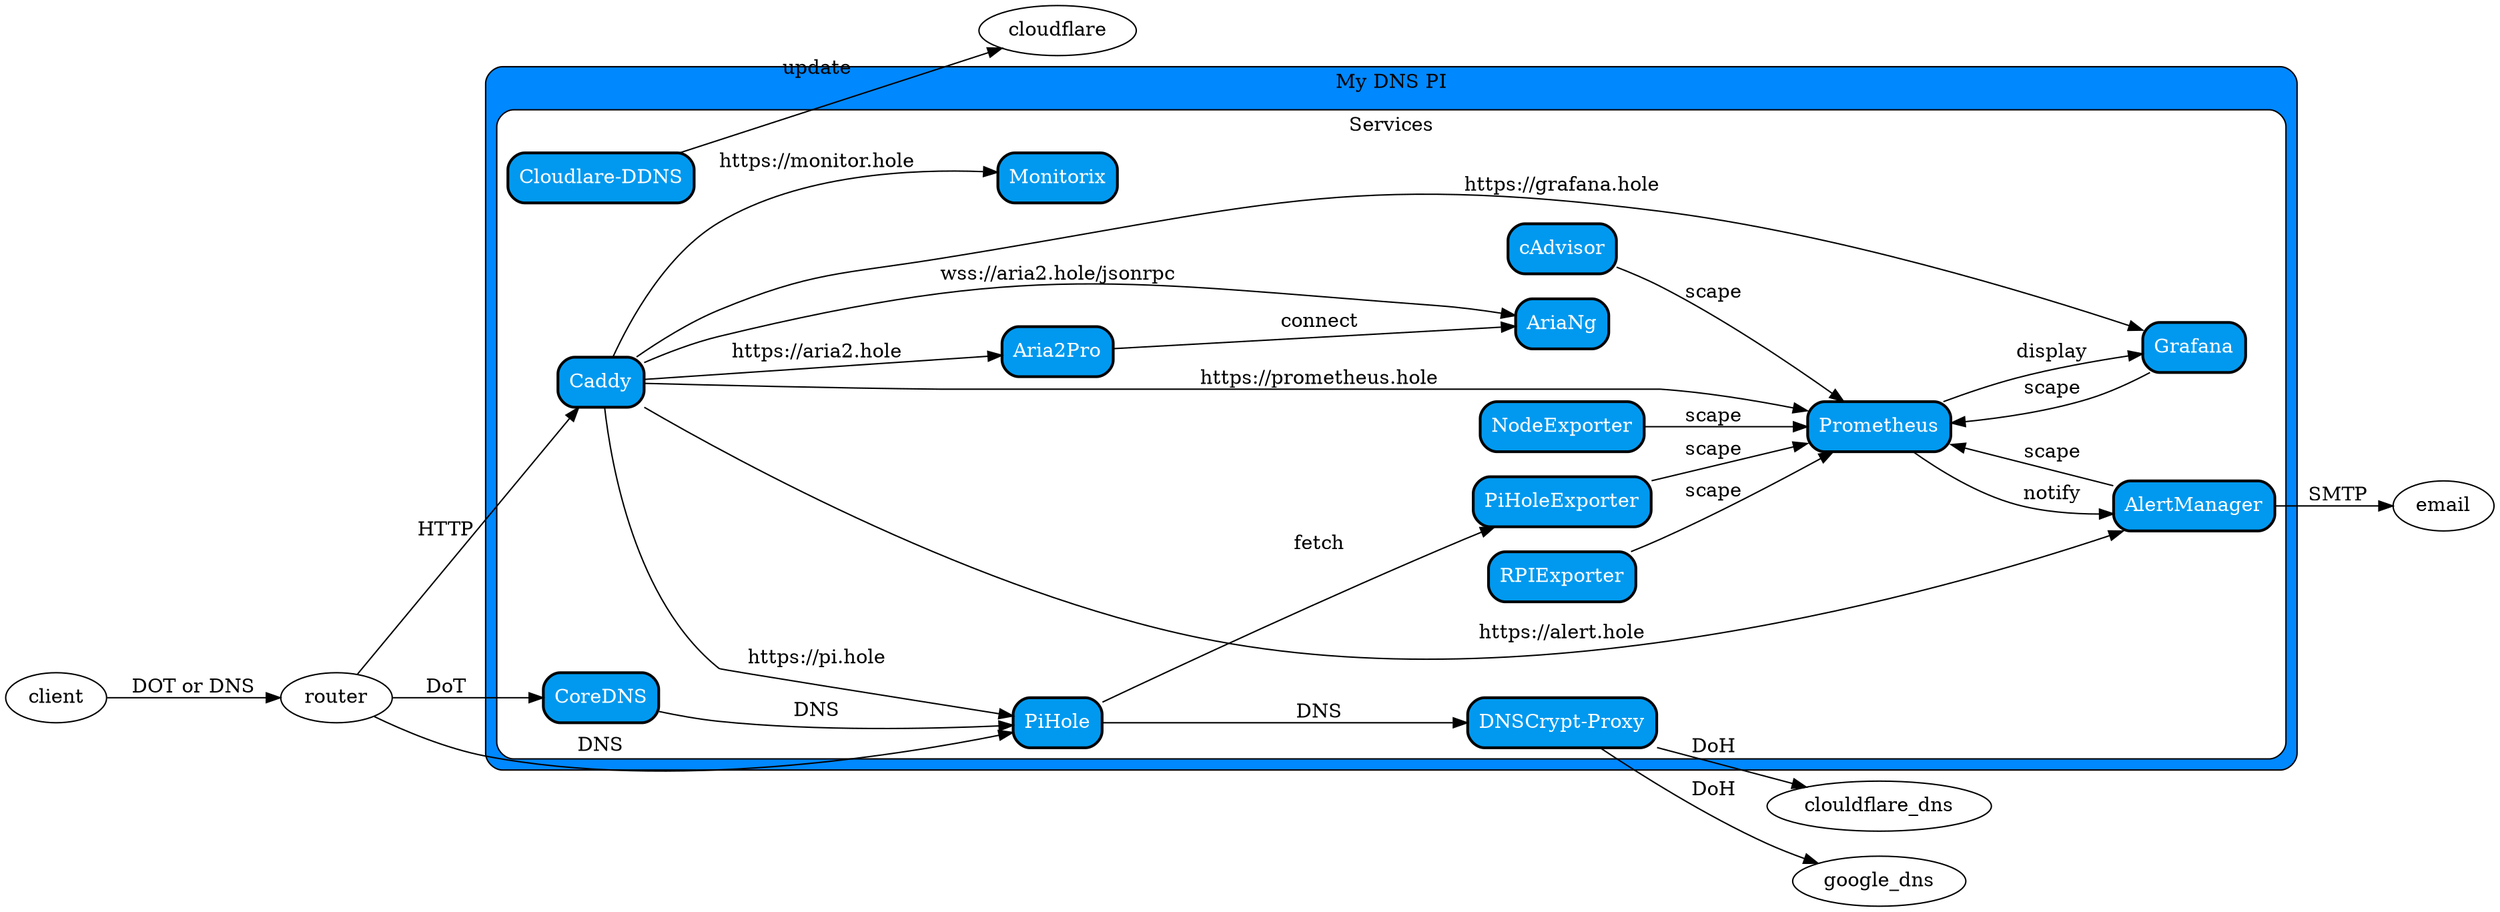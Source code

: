 digraph G {
    rankdir=LR

    subgraph cluster_0 {
        style="rounded,filled"
        fillcolor="#0088FF"

        node [style="rounded,filled", shape=box, penwidth=2, fillcolor="#0099EF", fontcolor=white]

        label="My DNS PI"
        subgraph cluster_1 {
            fillcolor="#FFFFFF"
            label="Services"

            coredns [label="CoreDNS"]
            pihole  [label="PiHole"]
            dnscrypt_proxy [label="DNSCrypt-Proxy"]

            caddy [label="Caddy"]
            monitorix [label="Monitorix"]
            cloudflare_ddns [label="Cloudlare-DDNS"]

            aria2_pro [label="Aria2Pro"]
            aria2_ng [label="AriaNg"]

            prometheus [label="Prometheus"]
            cadvisor [label="cAdvisor"]
            node_exporter [label="NodeExporter"]
            pihole_exporter [label="PiHoleExporter"]
            rpi_exporter [label="RPIExporter"]

            alert_manager [label="AlertManager"]
            grafana [label="Grafana"]
        }
    }

    client -> router [label="DOT or DNS"]

    //  Router
    router -> coredns [label="DoT"]
    router -> pihole [label="DNS"]
    router -> caddy [label="HTTP"]

    coredns -> pihole [label="DNS"]

    //  Pihole
    pihole -> dnscrypt_proxy [label="DNS"]
    pihole -> pihole_exporter [label="fetch"]

    dnscrypt_proxy -> clouldflare_dns [label="DoH"]
    dnscrypt_proxy -> google_dns [label="DoH"]

    //  Caddy
    caddy -> pihole [label="https://pi.hole"]
    caddy -> monitorix [label="https://monitor.hole"]
    caddy -> prometheus [label="https://prometheus.hole"]
    caddy -> alert_manager [label="https://alert.hole"]
    caddy -> grafana [label="https://grafana.hole"]
    caddy -> aria2_pro [label="https://aria2.hole"]
    caddy -> aria2_ng [label="wss://aria2.hole/jsonrpc"]

    //  Prometheus
    cadvisor -> prometheus [label="scape"]
    node_exporter -> prometheus [label="scape"]
    pihole_exporter -> prometheus [label="scape"]
    rpi_exporter -> prometheus [label="scape"]
    alert_manager -> prometheus [label="scape"]
    grafana -> prometheus [label="scape"]

    //  Alert Manager
    alert_manager -> email [label="SMTP"]

    prometheus -> alert_manager [label="notify"]

    // Grafana
    prometheus -> grafana [label="display"]

    // Aria2
    aria2_pro -> aria2_ng [label="connect"]

    // Cloudflare DDNS
    cloudflare_ddns -> cloudflare [label="update"]
}
